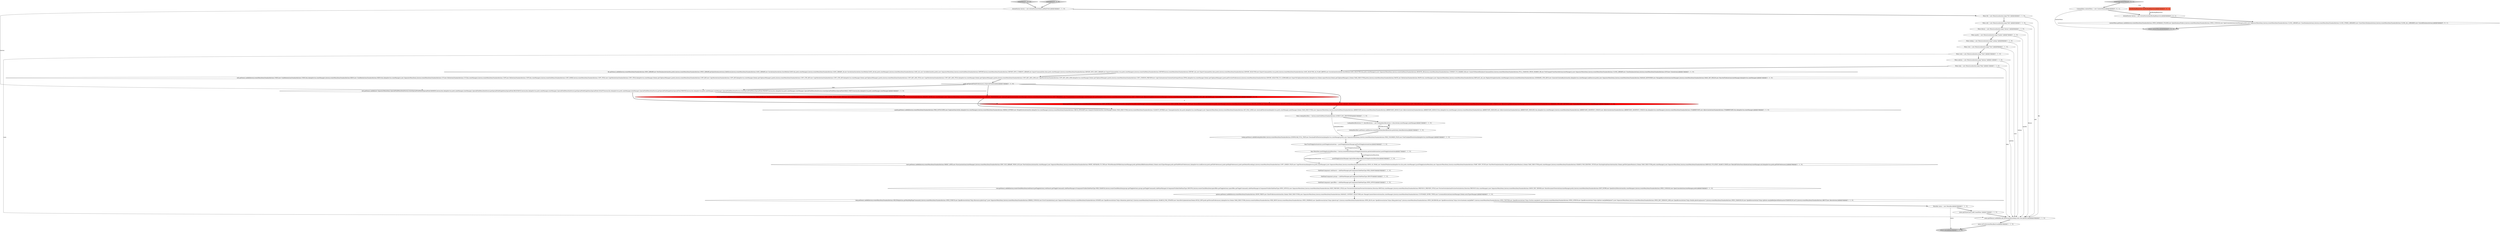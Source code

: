 digraph {
35 [style = filled, label = "edit.getItems().addAll(factory.createMenuItem(StandardActions.UNDO,new UndoRedoAction(StandardActions.UNDO,this,dialogService,stateManager)),factory.createMenuItem(StandardActions.REDO,new UndoRedoAction(StandardActions.REDO,this,dialogService,stateManager)),new SeparatorMenuItem(),factory.createMenuItem(StandardActions.CUT,new EditAction(StandardActions.CUT,this,stateManager)),factory.createMenuItem(StandardActions.COPY,new EditAction(StandardActions.COPY,this,stateManager)),factory.createSubMenu(StandardActions.COPY_MORE,factory.createMenuItem(StandardActions.COPY_TITLE,new CopyMoreAction(StandardActions.COPY_TITLE,dialogService,stateManager,Globals.getClipboardManager(),prefs)),factory.createMenuItem(StandardActions.COPY_KEY,new CopyMoreAction(StandardActions.COPY_KEY,dialogService,stateManager,Globals.getClipboardManager(),prefs)),factory.createMenuItem(StandardActions.COPY_CITE_KEY,new CopyMoreAction(StandardActions.COPY_CITE_KEY,dialogService,stateManager,Globals.getClipboardManager(),prefs)),factory.createMenuItem(StandardActions.COPY_KEY_AND_TITLE,new CopyMoreAction(StandardActions.COPY_KEY_AND_TITLE,dialogService,stateManager,Globals.getClipboardManager(),prefs)),factory.createMenuItem(StandardActions.COPY_KEY_AND_LINK,new CopyMoreAction(StandardActions.COPY_KEY_AND_LINK,dialogService,stateManager,Globals.getClipboardManager(),prefs)),factory.createMenuItem(StandardActions.COPY_CITATION_PREVIEW,new CopyCitationAction(CitationStyleOutputFormat.HTML,dialogService,stateManager,Globals.getClipboardManager(),prefs.getPreviewPreferences())),factory.createMenuItem(StandardActions.EXPORT_SELECTED_TO_CLIPBOARD,new ExportToClipboardAction(this,dialogService,Globals.exportFactory,Globals.getClipboardManager(),Globals.TASK_EXECUTOR,prefs))),factory.createMenuItem(StandardActions.PASTE,new EditAction(StandardActions.PASTE,this,stateManager)),new SeparatorMenuItem(),factory.createMenuItem(StandardActions.REPLACE_ALL,new ReplaceStringAction(this,stateManager)),factory.createMenuItem(StandardActions.GENERATE_CITE_KEYS,new GenerateCitationKeyAction(this,dialogService,stateManager,taskExecutor,prefs)),new SeparatorMenuItem(),factory.createMenuItem(StandardActions.MANAGE_KEYWORDS,new ManageKeywordsAction(stateManager)),factory.createMenuItem(StandardActions.MASS_SET_FIELDS,new MassSetFieldsAction(stateManager,dialogService,undoManager)))@@@14@@@['1', '1', '0']", fillcolor = white, shape = ellipse image = "AAA0AAABBB1BBB"];
32 [style = filled, label = "Menu options = new Menu(Localization.lang(\"Options\"))@@@11@@@['1', '1', '0']", fillcolor = white, shape = ellipse image = "AAA0AAABBB1BBB"];
37 [style = filled, label = "library.getItems().addAll(factory.createMenuItem(StandardActions.NEW_ENTRY,new NewEntryAction(this,dialogService,prefs,stateManager)),factory.createMenuItem(StandardActions.NEW_ENTRY_FROM_PLAIN_TEXT,new ExtractBibtexAction(dialogService,prefs,stateManager)),factory.createMenuItem(StandardActions.DELETE_ENTRY,new EditAction(StandardActions.DELETE_ENTRY,this,stateManager)),new SeparatorMenuItem(),factory.createMenuItem(StandardActions.LIBRARY_PROPERTIES,new LibraryPropertiesAction(this,stateManager)),factory.createMenuItem(StandardActions.EDIT_PREAMBLE,new PreambleEditor(stateManager,undoManager,this.getDialogService())),factory.createMenuItem(StandardActions.EDIT_STRINGS,new BibtexStringEditorAction(stateManager)),factory.createMenuItem(StandardActions.MANAGE_CITE_KEY_PATTERNS,new CitationKeyPatternAction(this,stateManager)))@@@18@@@['0', '1', '0']", fillcolor = red, shape = ellipse image = "AAA1AAABBB2BBB"];
42 [style = filled, label = "ActionFactory factory = new ActionFactory(keyBindingRepository)@@@4@@@['0', '0', '1']", fillcolor = white, shape = ellipse image = "AAA0AAABBB3BBB"];
23 [style = filled, label = "quality.getItems().addAll(factory.createMenuItem(StandardActions.FIND_DUPLICATES,new DuplicateSearch(this,dialogService,stateManager)),factory.createMenuItem(StandardActions.MERGE_ENTRIES,new MergeEntriesAction(this,dialogService,stateManager)),factory.createMenuItem(StandardActions.CHECK_INTEGRITY,new IntegrityCheckAction(this,stateManager,Globals.TASK_EXECUTOR)),factory.createMenuItem(StandardActions.CLEANUP_ENTRIES,new CleanupAction(this,this.prefs,dialogService,stateManager)),new SeparatorMenuItem(),factory.createMenuItem(StandardActions.SET_FILE_LINKS,new AutoLinkFilesAction(dialogService,prefs,stateManager,undoManager,Globals.TASK_EXECUTOR)),new SeparatorMenuItem(),factory.createSubMenu(StandardActions.ABBREVIATE,factory.createMenuItem(StandardActions.ABBREVIATE_DEFAULT,new AbbreviateAction(StandardActions.ABBREVIATE_DEFAULT,this,dialogService,stateManager)),factory.createMenuItem(StandardActions.ABBREVIATE_MEDLINE,new AbbreviateAction(StandardActions.ABBREVIATE_MEDLINE,this,dialogService,stateManager)),factory.createMenuItem(StandardActions.ABBREVIATE_SHORTEST_UNIQUE,new AbbreviateAction(StandardActions.ABBREVIATE_SHORTEST_UNIQUE,this,dialogService,stateManager))),factory.createMenuItem(StandardActions.UNABBREVIATE,new AbbreviateAction(StandardActions.UNABBREVIATE,this,dialogService,stateManager)))@@@19@@@['1', '1', '0']", fillcolor = white, shape = ellipse image = "AAA0AAABBB1BBB"];
5 [style = filled, label = "final MenuItem pushToApplicationMenuItem = factory.createMenuItem(pushToApplicationAction.getActionInformation(),pushToApplicationAction)@@@27@@@['1', '1', '0']", fillcolor = white, shape = ellipse image = "AAA0AAABBB1BBB"];
7 [style = filled, label = "menu.setUseSystemMenuBar(true)@@@39@@@['1', '1', '0']", fillcolor = white, shape = ellipse image = "AAA0AAABBB1BBB"];
39 [style = filled, label = "contextMenu.getItems().addAll(factory.createMenuItem(StandardActions.OPEN_DATABASE_FOLDER,new OpenDatabaseFolder()),factory.createMenuItem(StandardActions.OPEN_CONSOLE,new OpenConsoleAction(stateManager,prefs)),new SeparatorMenuItem(),factory.createMenuItem(StandardActions.CLOSE_LIBRARY,new CloseDatabaseAction()),factory.createMenuItem(StandardActions.CLOSE_OTHER_LIBRARIES,new CloseOthersDatabaseAction()),factory.createMenuItem(StandardActions.CLOSE_ALL_LIBRARIES,new CloseAllDatabaseAction()))@@@5@@@['0', '0', '1']", fillcolor = white, shape = ellipse image = "AAA0AAABBB3BBB"];
24 [style = filled, label = "Menu help = new Menu(Localization.lang(\"Help\"))@@@12@@@['1', '1', '0']", fillcolor = white, shape = ellipse image = "AAA0AAABBB1BBB"];
43 [style = filled, label = "ContextMenu contextMenu = new ContextMenu()@@@3@@@['0', '0', '1']", fillcolor = white, shape = ellipse image = "AAA0AAABBB3BBB"];
1 [style = filled, label = "ActionFactory factory = new ActionFactory(Globals.getKeyPrefs())@@@3@@@['1', '1', '0']", fillcolor = white, shape = ellipse image = "AAA0AAABBB1BBB"];
27 [style = filled, label = "final PushToApplicationAction pushToApplicationAction = pushToApplicationsManager.getPushToApplicationAction()@@@26@@@['1', '1', '0']", fillcolor = white, shape = ellipse image = "AAA0AAABBB1BBB"];
30 [style = filled, label = "SidePaneComponent openOffice = sidePaneManager.getComponent(SidePaneType.OPEN_OFFICE)@@@32@@@['1', '1', '0']", fillcolor = white, shape = ellipse image = "AAA0AAABBB1BBB"];
28 [style = filled, label = "SidePaneComponent groups = sidePaneManager.getComponent(SidePaneType.GROUPS)@@@31@@@['1', '1', '0']", fillcolor = white, shape = ellipse image = "AAA0AAABBB1BBB"];
21 [style = filled, label = "SidePaneComponent webSearch = sidePaneManager.getComponent(SidePaneType.WEB_SEARCH)@@@30@@@['1', '1', '0']", fillcolor = white, shape = ellipse image = "AAA0AAABBB1BBB"];
2 [style = filled, label = "Menu tools = new Menu(Localization.lang(\"Tools\"))@@@10@@@['1', '1', '0']", fillcolor = white, shape = ellipse image = "AAA0AAABBB1BBB"];
11 [style = filled, label = "Menu library = new Menu(Localization.lang(\"Library\"))@@@6@@@['1', '1', '0']", fillcolor = white, shape = ellipse image = "AAA0AAABBB1BBB"];
19 [style = filled, label = "Menu quality = new Menu(Localization.lang(\"Quality\"))@@@7@@@['1', '1', '0']", fillcolor = white, shape = ellipse image = "AAA0AAABBB1BBB"];
12 [style = filled, label = "help.getItems().addAll(factory.createMenuItem(StandardActions.HELP,HelpAction.getMainHelpPageCommand()),factory.createMenuItem(StandardActions.OPEN_FORUM,new OpenBrowserAction(\"http://discourse.jabref.org/\")),new SeparatorMenuItem(),factory.createMenuItem(StandardActions.ERROR_CONSOLE,new ErrorConsoleAction()),new SeparatorMenuItem(),factory.createMenuItem(StandardActions.DONATE,new OpenBrowserAction(\"https://donations.jabref.org\")),factory.createMenuItem(StandardActions.SEARCH_FOR_UPDATES,new SearchForUpdateAction(Globals.BUILD_INFO,prefs.getVersionPreferences(),dialogService,Globals.TASK_EXECUTOR)),factory.createSubMenu(StandardActions.WEB_MENU,factory.createMenuItem(StandardActions.OPEN_WEBPAGE,new OpenBrowserAction(\"https://jabref.org/\")),factory.createMenuItem(StandardActions.OPEN_BLOG,new OpenBrowserAction(\"https://blog.jabref.org/\")),factory.createMenuItem(StandardActions.OPEN_FACEBOOK,new OpenBrowserAction(\"https://www.facebook.com/JabRef/\")),factory.createMenuItem(StandardActions.OPEN_TWITTER,new OpenBrowserAction(\"https://twitter.com/jabref_org\")),factory.createMenuItem(StandardActions.OPEN_GITHUB,new OpenBrowserAction(\"https://github.com/JabRef/jabref\")),new SeparatorMenuItem(),factory.createMenuItem(StandardActions.OPEN_DEV_VERSION_LINK,new OpenBrowserAction(\"https://builds.jabref.org/master/\")),factory.createMenuItem(StandardActions.OPEN_CHANGELOG,new OpenBrowserAction(\"https://github.com/JabRef/jabref/blob/master/CHANGELOG.md\"))),factory.createMenuItem(StandardActions.ABOUT,new AboutAction()))@@@35@@@['1', '1', '0']", fillcolor = white, shape = ellipse image = "AAA0AAABBB1BBB"];
3 [style = filled, label = "Menu lookup = new Menu(Localization.lang(\"Lookup\"))@@@8@@@['1', '1', '0']", fillcolor = white, shape = ellipse image = "AAA0AAABBB1BBB"];
18 [style = filled, label = "createMenu['1', '0', '0']", fillcolor = lightgray, shape = diamond image = "AAA0AAABBB1BBB"];
15 [style = filled, label = "MenuBar menu = new MenuBar()@@@36@@@['1', '1', '0']", fillcolor = white, shape = ellipse image = "AAA0AAABBB1BBB"];
16 [style = filled, label = "view.getItems().addAll(factory.createCheckMenuItem(webSearch.getToggleAction(),webSearch.getToggleCommand(),sidePaneManager.isComponentVisible(SidePaneType.WEB_SEARCH)),factory.createCheckMenuItem(groups.getToggleAction(),groups.getToggleCommand(),sidePaneManager.isComponentVisible(SidePaneType.GROUPS)),factory.createCheckMenuItem(openOffice.getToggleAction(),openOffice.getToggleCommand(),sidePaneManager.isComponentVisible(SidePaneType.OPEN_OFFICE)),new SeparatorMenuItem(),factory.createMenuItem(StandardActions.NEXT_PREVIEW_STYLE,new PreviewSwitchAction(PreviewSwitchAction.Direction.NEXT,this,stateManager)),factory.createMenuItem(StandardActions.PREVIOUS_PREVIEW_STYLE,new PreviewSwitchAction(PreviewSwitchAction.Direction.PREVIOUS,this,stateManager)),new SeparatorMenuItem(),factory.createMenuItem(StandardActions.SHOW_PDF_VIEWER,new ShowDocumentViewerAction(stateManager,prefs)),factory.createMenuItem(StandardActions.EDIT_ENTRY,new OpenEntryEditorAction(this,stateManager)),factory.createMenuItem(StandardActions.OPEN_CONSOLE,new OpenConsoleAction(stateManager,prefs)))@@@33@@@['1', '1', '0']", fillcolor = white, shape = ellipse image = "AAA0AAABBB1BBB"];
31 [style = filled, label = "tools.getItems().addAll(factory.createMenuItem(StandardActions.PARSE_LATEX,new ParseLatexAction(stateManager)),factory.createMenuItem(StandardActions.NEW_SUB_LIBRARY_FROM_AUX,new NewSubLibraryAction(this,stateManager)),new SeparatorMenuItem(),factory.createMenuItem(StandardActions.WRITE_METADATA_TO_PDF,new WriteMetadataToPdfAction(stateManager,prefs.getDefaultBibDatabaseMode(),Globals.entryTypesManager,prefs.getFieldWriterPreferences(),dialogService,taskExecutor,prefs.getFilePreferences(),prefs.getXmpPreferences(),prefs.getDefaultEncoding())),factory.createMenuItem(StandardActions.COPY_LINKED_FILES,new CopyFilesAction(dialogService,prefs,stateManager)),new SeparatorMenuItem(),factory.createMenuItem(StandardActions.SEND_AS_EMAIL,new SendAsEMailAction(dialogService,this.prefs,stateManager)),pushToApplicationMenuItem,new SeparatorMenuItem(),factory.createMenuItem(StandardActions.START_NEW_STUDY,new StartNewStudyAction(this,Globals.getFileUpdateMonitor(),Globals.TASK_EXECUTOR,prefs,stateManager)),factory.createMenuItem(StandardActions.SEARCH_FOR_EXISTING_STUDY,new ExistingStudySearchAction(this,Globals.getFileUpdateMonitor(),Globals.TASK_EXECUTOR,prefs,stateManager)),new SeparatorMenuItem(),factory.createMenuItem(StandardActions.REBUILD_FULLTEXT_SEARCH_INDEX,new RebuildFulltextSearchIndexAction(stateManager,null,dialogService,prefs.getFilePreferences())))@@@29@@@['1', '1', '0']", fillcolor = white, shape = ellipse image = "AAA0AAABBB1BBB"];
8 [style = filled, label = "Menu view = new Menu(Localization.lang(\"View\"))@@@9@@@['1', '1', '0']", fillcolor = white, shape = ellipse image = "AAA0AAABBB1BBB"];
4 [style = filled, label = "edit.getItems().addAll(new SeparatorMenuItem(),SpecialFieldMenuItemFactory.createSpecialFieldMenu(SpecialField.RANKING,factory,this,dialogService,prefs,undoManager,stateManager),SpecialFieldMenuItemFactory.getSpecialFieldSingleItem(SpecialField.RELEVANCE,factory,this,dialogService,prefs,undoManager,stateManager),SpecialFieldMenuItemFactory.getSpecialFieldSingleItem(SpecialField.QUALITY,factory,this,dialogService,prefs,undoManager,stateManager),SpecialFieldMenuItemFactory.getSpecialFieldSingleItem(SpecialField.PRINTED,factory,this,dialogService,prefs,undoManager,stateManager),SpecialFieldMenuItemFactory.createSpecialFieldMenu(SpecialField.PRIORITY,factory,this,dialogService,prefs,undoManager,stateManager),SpecialFieldMenuItemFactory.createSpecialFieldMenu(SpecialField.READ_STATUS,factory,this,dialogService,prefs,undoManager,stateManager))@@@16@@@['1', '1', '0']", fillcolor = white, shape = ellipse image = "AAA0AAABBB1BBB"];
14 [style = filled, label = "LookupIdentifierAction<?> identifierAction = new LookupIdentifierAction<>(this,fetcher,stateManager,undoManager)@@@22@@@['1', '1', '0']", fillcolor = white, shape = ellipse image = "AAA0AAABBB1BBB"];
17 [style = filled, label = "Menu lookupIdentifiers = factory.createSubMenu(StandardActions.LOOKUP_DOC_IDENTIFIER)@@@20@@@['1', '1', '0']", fillcolor = white, shape = ellipse image = "AAA0AAABBB1BBB"];
33 [style = filled, label = "return menu@@@40@@@['1', '1', '0']", fillcolor = lightgray, shape = ellipse image = "AAA0AAABBB1BBB"];
40 [style = filled, label = "createTabContextMenu['0', '0', '1']", fillcolor = lightgray, shape = diamond image = "AAA0AAABBB3BBB"];
20 [style = filled, label = "library.getItems().addAll(factory.createMenuItem(StandardActions.NEW_ENTRY,new NewEntryAction(this,dialogService,prefs,stateManager)),factory.createMenuItem(StandardActions.NEW_ENTRY_FROM_PLAIN_TEXT,new ExtractBibtexAction(stateManager)),factory.createMenuItem(StandardActions.DELETE_ENTRY,new EditAction(StandardActions.DELETE_ENTRY,this,stateManager)),new SeparatorMenuItem(),factory.createMenuItem(StandardActions.LIBRARY_PROPERTIES,new LibraryPropertiesAction(this,stateManager)),factory.createMenuItem(StandardActions.EDIT_PREAMBLE,new PreambleEditor(stateManager,undoManager,this.getDialogService())),factory.createMenuItem(StandardActions.EDIT_STRINGS,new BibtexStringEditorAction(stateManager)),factory.createMenuItem(StandardActions.MANAGE_CITE_KEY_PATTERNS,new CitationKeyPatternAction(this,stateManager)))@@@18@@@['1', '0', '0']", fillcolor = red, shape = ellipse image = "AAA1AAABBB1BBB"];
41 [style = filled, label = "KeyBindingRepository keyBindingRepository@@@2@@@['0', '0', '1']", fillcolor = tomato, shape = box image = "AAA0AAABBB3BBB"];
6 [style = filled, label = "pushToApplicationsManager.registerReconfigurable(pushToApplicationMenuItem)@@@28@@@['1', '1', '0']", fillcolor = white, shape = ellipse image = "AAA0AAABBB1BBB"];
10 [style = filled, label = "menu.getMenus().addAll(file,edit,library,quality,lookup,tools,view,options,help)@@@38@@@['1', '1', '0']", fillcolor = white, shape = ellipse image = "AAA0AAABBB1BBB"];
0 [style = filled, label = "menu.getStyleClass().add(\"mainMenu\")@@@37@@@['1', '1', '0']", fillcolor = white, shape = ellipse image = "AAA0AAABBB1BBB"];
38 [style = filled, label = "return contextMenu@@@6@@@['0', '0', '1']", fillcolor = lightgray, shape = ellipse image = "AAA0AAABBB3BBB"];
22 [style = filled, label = "Menu file = new Menu(Localization.lang(\"File\"))@@@4@@@['1', '1', '0']", fillcolor = white, shape = ellipse image = "AAA0AAABBB1BBB"];
9 [style = filled, label = "lookup.getItems().addAll(lookupIdentifiers,factory.createMenuItem(StandardActions.DOWNLOAD_FULL_TEXT,new DownloadFullTextAction(dialogService,stateManager,prefs)),new SeparatorMenuItem(),factory.createMenuItem(StandardActions.FIND_UNLINKED_FILES,new FindUnlinkedFilesAction(dialogService,stateManager)))@@@25@@@['1', '1', '0']", fillcolor = white, shape = ellipse image = "AAA0AAABBB1BBB"];
34 [style = filled, label = "prefs.getSpecialFieldsPreferences().isSpecialFieldsEnabled()@@@15@@@['1', '1', '0']", fillcolor = white, shape = diamond image = "AAA0AAABBB1BBB"];
29 [style = filled, label = "options.getItems().addAll(factory.createMenuItem(StandardActions.SHOW_PREFS,new ShowPreferencesAction(this,Globals.TASK_EXECUTOR)),new SeparatorMenuItem(),factory.createMenuItem(StandardActions.MANAGE_CONTENT_SELECTORS,new ManageContentSelectorAction(this,stateManager)),factory.createMenuItem(StandardActions.CUSTOMIZE_ENTRY_TYPES,new CustomizeEntryAction(stateManager,Globals.entryTypesManager)))@@@34@@@['1', '1', '0']", fillcolor = white, shape = ellipse image = "AAA0AAABBB1BBB"];
13 [style = filled, label = "file.getItems().addAll(factory.createMenuItem(StandardActions.NEW_LIBRARY,new NewDatabaseAction(this,prefs)),factory.createMenuItem(StandardActions.OPEN_LIBRARY,getOpenDatabaseAction()),fileHistory,factory.createMenuItem(StandardActions.SAVE_LIBRARY,new SaveAction(SaveAction.SaveMethod.SAVE,this,prefs,stateManager)),factory.createMenuItem(StandardActions.SAVE_LIBRARY_AS,new SaveAction(SaveAction.SaveMethod.SAVE_AS,this,prefs,stateManager)),factory.createMenuItem(StandardActions.SAVE_ALL,new SaveAllAction(this,prefs)),new SeparatorMenuItem(),factory.createSubMenu(StandardActions.IMPORT,factory.createMenuItem(StandardActions.IMPORT_INTO_CURRENT_LIBRARY,new ImportCommand(this,false,prefs,stateManager)),factory.createMenuItem(StandardActions.IMPORT_INTO_NEW_LIBRARY,new ImportCommand(this,true,prefs,stateManager))),factory.createSubMenu(StandardActions.EXPORT,factory.createMenuItem(StandardActions.EXPORT_ALL,new ExportCommand(this,false,prefs)),factory.createMenuItem(StandardActions.EXPORT_SELECTED,new ExportCommand(this,true,prefs)),factory.createMenuItem(StandardActions.SAVE_SELECTED_AS_PLAIN_BIBTEX,new SaveAction(SaveAction.SaveMethod.SAVE_SELECTED,this,prefs,stateManager))),new SeparatorMenuItem(),factory.createSubMenu(StandardActions.REMOTE_DB,factory.createMenuItem(StandardActions.CONNECT_TO_SHARED_DB,new ConnectToSharedDatabaseCommand(this)),factory.createMenuItem(StandardActions.PULL_CHANGES_FROM_SHARED_DB,new PullChangesFromSharedAction(stateManager))),new SeparatorMenuItem(),factory.createMenuItem(StandardActions.CLOSE_LIBRARY,new CloseDatabaseAction()),factory.createMenuItem(StandardActions.QUIT,new CloseAction()))@@@13@@@['1', '1', '0']", fillcolor = white, shape = ellipse image = "AAA0AAABBB1BBB"];
36 [style = filled, label = "createMenu['0', '1', '0']", fillcolor = lightgray, shape = diamond image = "AAA0AAABBB2BBB"];
26 [style = filled, label = "lookupIdentifiers.getItems().add(factory.createMenuItem(identifierAction.getAction(),identifierAction))@@@23@@@['1', '1', '0']", fillcolor = white, shape = ellipse image = "AAA0AAABBB1BBB"];
25 [style = filled, label = "Menu edit = new Menu(Localization.lang(\"Edit\"))@@@5@@@['1', '1', '0']", fillcolor = white, shape = ellipse image = "AAA0AAABBB1BBB"];
15->33 [style = solid, label="menu"];
22->25 [style = bold, label=""];
3->10 [style = solid, label="lookup"];
34->20 [style = bold, label=""];
28->30 [style = bold, label=""];
16->29 [style = bold, label=""];
42->39 [style = bold, label=""];
12->15 [style = bold, label=""];
43->42 [style = bold, label=""];
26->14 [style = bold, label=""];
19->10 [style = solid, label="quality"];
26->9 [style = bold, label=""];
22->10 [style = solid, label="file"];
31->21 [style = bold, label=""];
11->19 [style = bold, label=""];
20->37 [style = dashed, label="0"];
37->23 [style = bold, label=""];
11->10 [style = solid, label="library"];
10->7 [style = bold, label=""];
36->1 [style = bold, label=""];
27->5 [style = solid, label="pushToApplicationAction"];
21->28 [style = bold, label=""];
1->22 [style = bold, label=""];
9->27 [style = bold, label=""];
5->6 [style = solid, label="pushToApplicationMenuItem"];
14->26 [style = bold, label=""];
43->38 [style = solid, label="contextMenu"];
7->33 [style = bold, label=""];
0->10 [style = bold, label=""];
29->12 [style = bold, label=""];
5->31 [style = solid, label="pushToApplicationMenuItem"];
6->31 [style = bold, label=""];
24->10 [style = solid, label="help"];
20->23 [style = bold, label=""];
5->6 [style = bold, label=""];
8->2 [style = bold, label=""];
18->1 [style = bold, label=""];
34->37 [style = bold, label=""];
17->14 [style = bold, label=""];
25->11 [style = bold, label=""];
4->37 [style = bold, label=""];
41->42 [style = solid, label="keyBindingRepository"];
3->8 [style = bold, label=""];
15->0 [style = bold, label=""];
1->4 [style = solid, label="factory"];
34->4 [style = dotted, label="true"];
4->20 [style = bold, label=""];
39->38 [style = bold, label=""];
34->4 [style = bold, label=""];
23->17 [style = bold, label=""];
2->32 [style = bold, label=""];
27->5 [style = bold, label=""];
40->43 [style = bold, label=""];
35->34 [style = bold, label=""];
8->10 [style = solid, label="view"];
30->16 [style = bold, label=""];
14->26 [style = solid, label="identifierAction"];
32->24 [style = bold, label=""];
13->35 [style = bold, label=""];
19->3 [style = bold, label=""];
25->10 [style = solid, label="edit"];
2->10 [style = solid, label="tools"];
40->41 [style = dotted, label="true"];
32->10 [style = solid, label="options"];
24->13 [style = bold, label=""];
17->9 [style = solid, label="lookupIdentifiers"];
}
